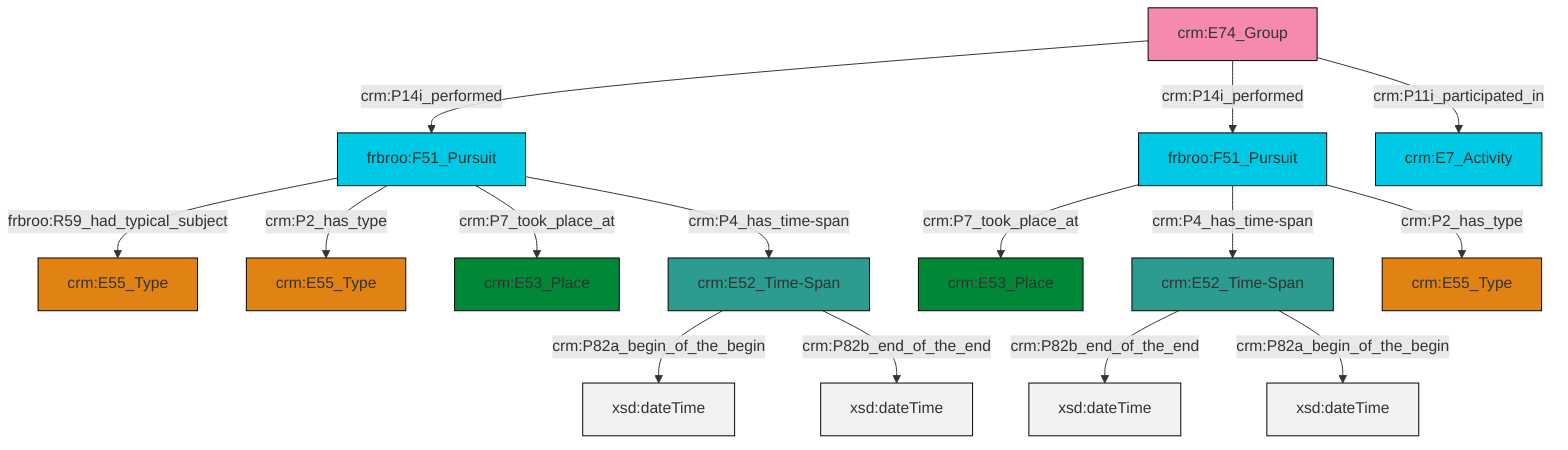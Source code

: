 graph TD
classDef Literal fill:#f2f2f2,stroke:#000000;
classDef CRM_Entity fill:#FFFFFF,stroke:#000000;
classDef Temporal_Entity fill:#00C9E6, stroke:#000000;
classDef Type fill:#E18312, stroke:#000000;
classDef Time-Span fill:#2C9C91, stroke:#000000;
classDef Appellation fill:#FFEB7F, stroke:#000000;
classDef Place fill:#008836, stroke:#000000;
classDef Persistent_Item fill:#B266B2, stroke:#000000;
classDef Conceptual_Object fill:#FFD700, stroke:#000000;
classDef Physical_Thing fill:#D2B48C, stroke:#000000;
classDef Actor fill:#f58aad, stroke:#000000;
classDef PC_Classes fill:#4ce600, stroke:#000000;
classDef Multi fill:#cccccc,stroke:#000000;

0["crm:E52_Time-Span"]:::Time-Span -->|crm:P82b_end_of_the_end| 1[xsd:dateTime]:::Literal
4["frbroo:F51_Pursuit"]:::Temporal_Entity -->|frbroo:R59_had_typical_subject| 5["crm:E55_Type"]:::Type
4["frbroo:F51_Pursuit"]:::Temporal_Entity -->|crm:P2_has_type| 2["crm:E55_Type"]:::Type
16["frbroo:F51_Pursuit"]:::Temporal_Entity -->|crm:P7_took_place_at| 11["crm:E53_Place"]:::Place
4["frbroo:F51_Pursuit"]:::Temporal_Entity -->|crm:P7_took_place_at| 23["crm:E53_Place"]:::Place
7["crm:E74_Group"]:::Actor -->|crm:P14i_performed| 4["frbroo:F51_Pursuit"]:::Temporal_Entity
4["frbroo:F51_Pursuit"]:::Temporal_Entity -->|crm:P4_has_time-span| 9["crm:E52_Time-Span"]:::Time-Span
7["crm:E74_Group"]:::Actor -->|crm:P14i_performed| 16["frbroo:F51_Pursuit"]:::Temporal_Entity
7["crm:E74_Group"]:::Actor -->|crm:P11i_participated_in| 17["crm:E7_Activity"]:::Temporal_Entity
16["frbroo:F51_Pursuit"]:::Temporal_Entity -->|crm:P4_has_time-span| 0["crm:E52_Time-Span"]:::Time-Span
9["crm:E52_Time-Span"]:::Time-Span -->|crm:P82a_begin_of_the_begin| 24[xsd:dateTime]:::Literal
16["frbroo:F51_Pursuit"]:::Temporal_Entity -->|crm:P2_has_type| 19["crm:E55_Type"]:::Type
0["crm:E52_Time-Span"]:::Time-Span -->|crm:P82a_begin_of_the_begin| 25[xsd:dateTime]:::Literal
9["crm:E52_Time-Span"]:::Time-Span -->|crm:P82b_end_of_the_end| 26[xsd:dateTime]:::Literal